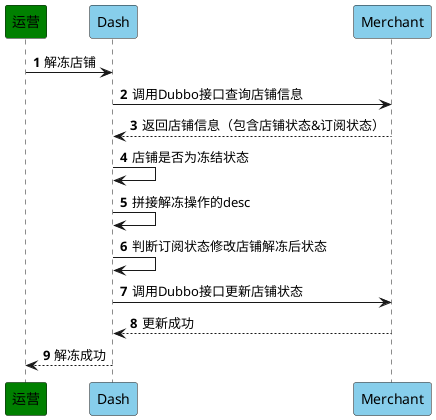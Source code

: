 @startuml
'https://plantuml.com/sequence-diagram

autonumber
participant "运营" as User #green
participant "Dash" as Dash #skyblue
participant "Merchant" as Merchant #skyblue
User -> Dash: 解冻店铺
Dash -> Merchant: 调用Dubbo接口查询店铺信息
Merchant --> Dash: 返回店铺信息（包含店铺状态&订阅状态）
Dash -> Dash: 店铺是否为冻结状态
Dash -> Dash: 拼接解冻操作的desc
Dash -> Dash: 判断订阅状态修改店铺解冻后状态
Dash -> Merchant: 调用Dubbo接口更新店铺状态
Merchant --> Dash: 更新成功
Dash --> User: 解冻成功
@enduml